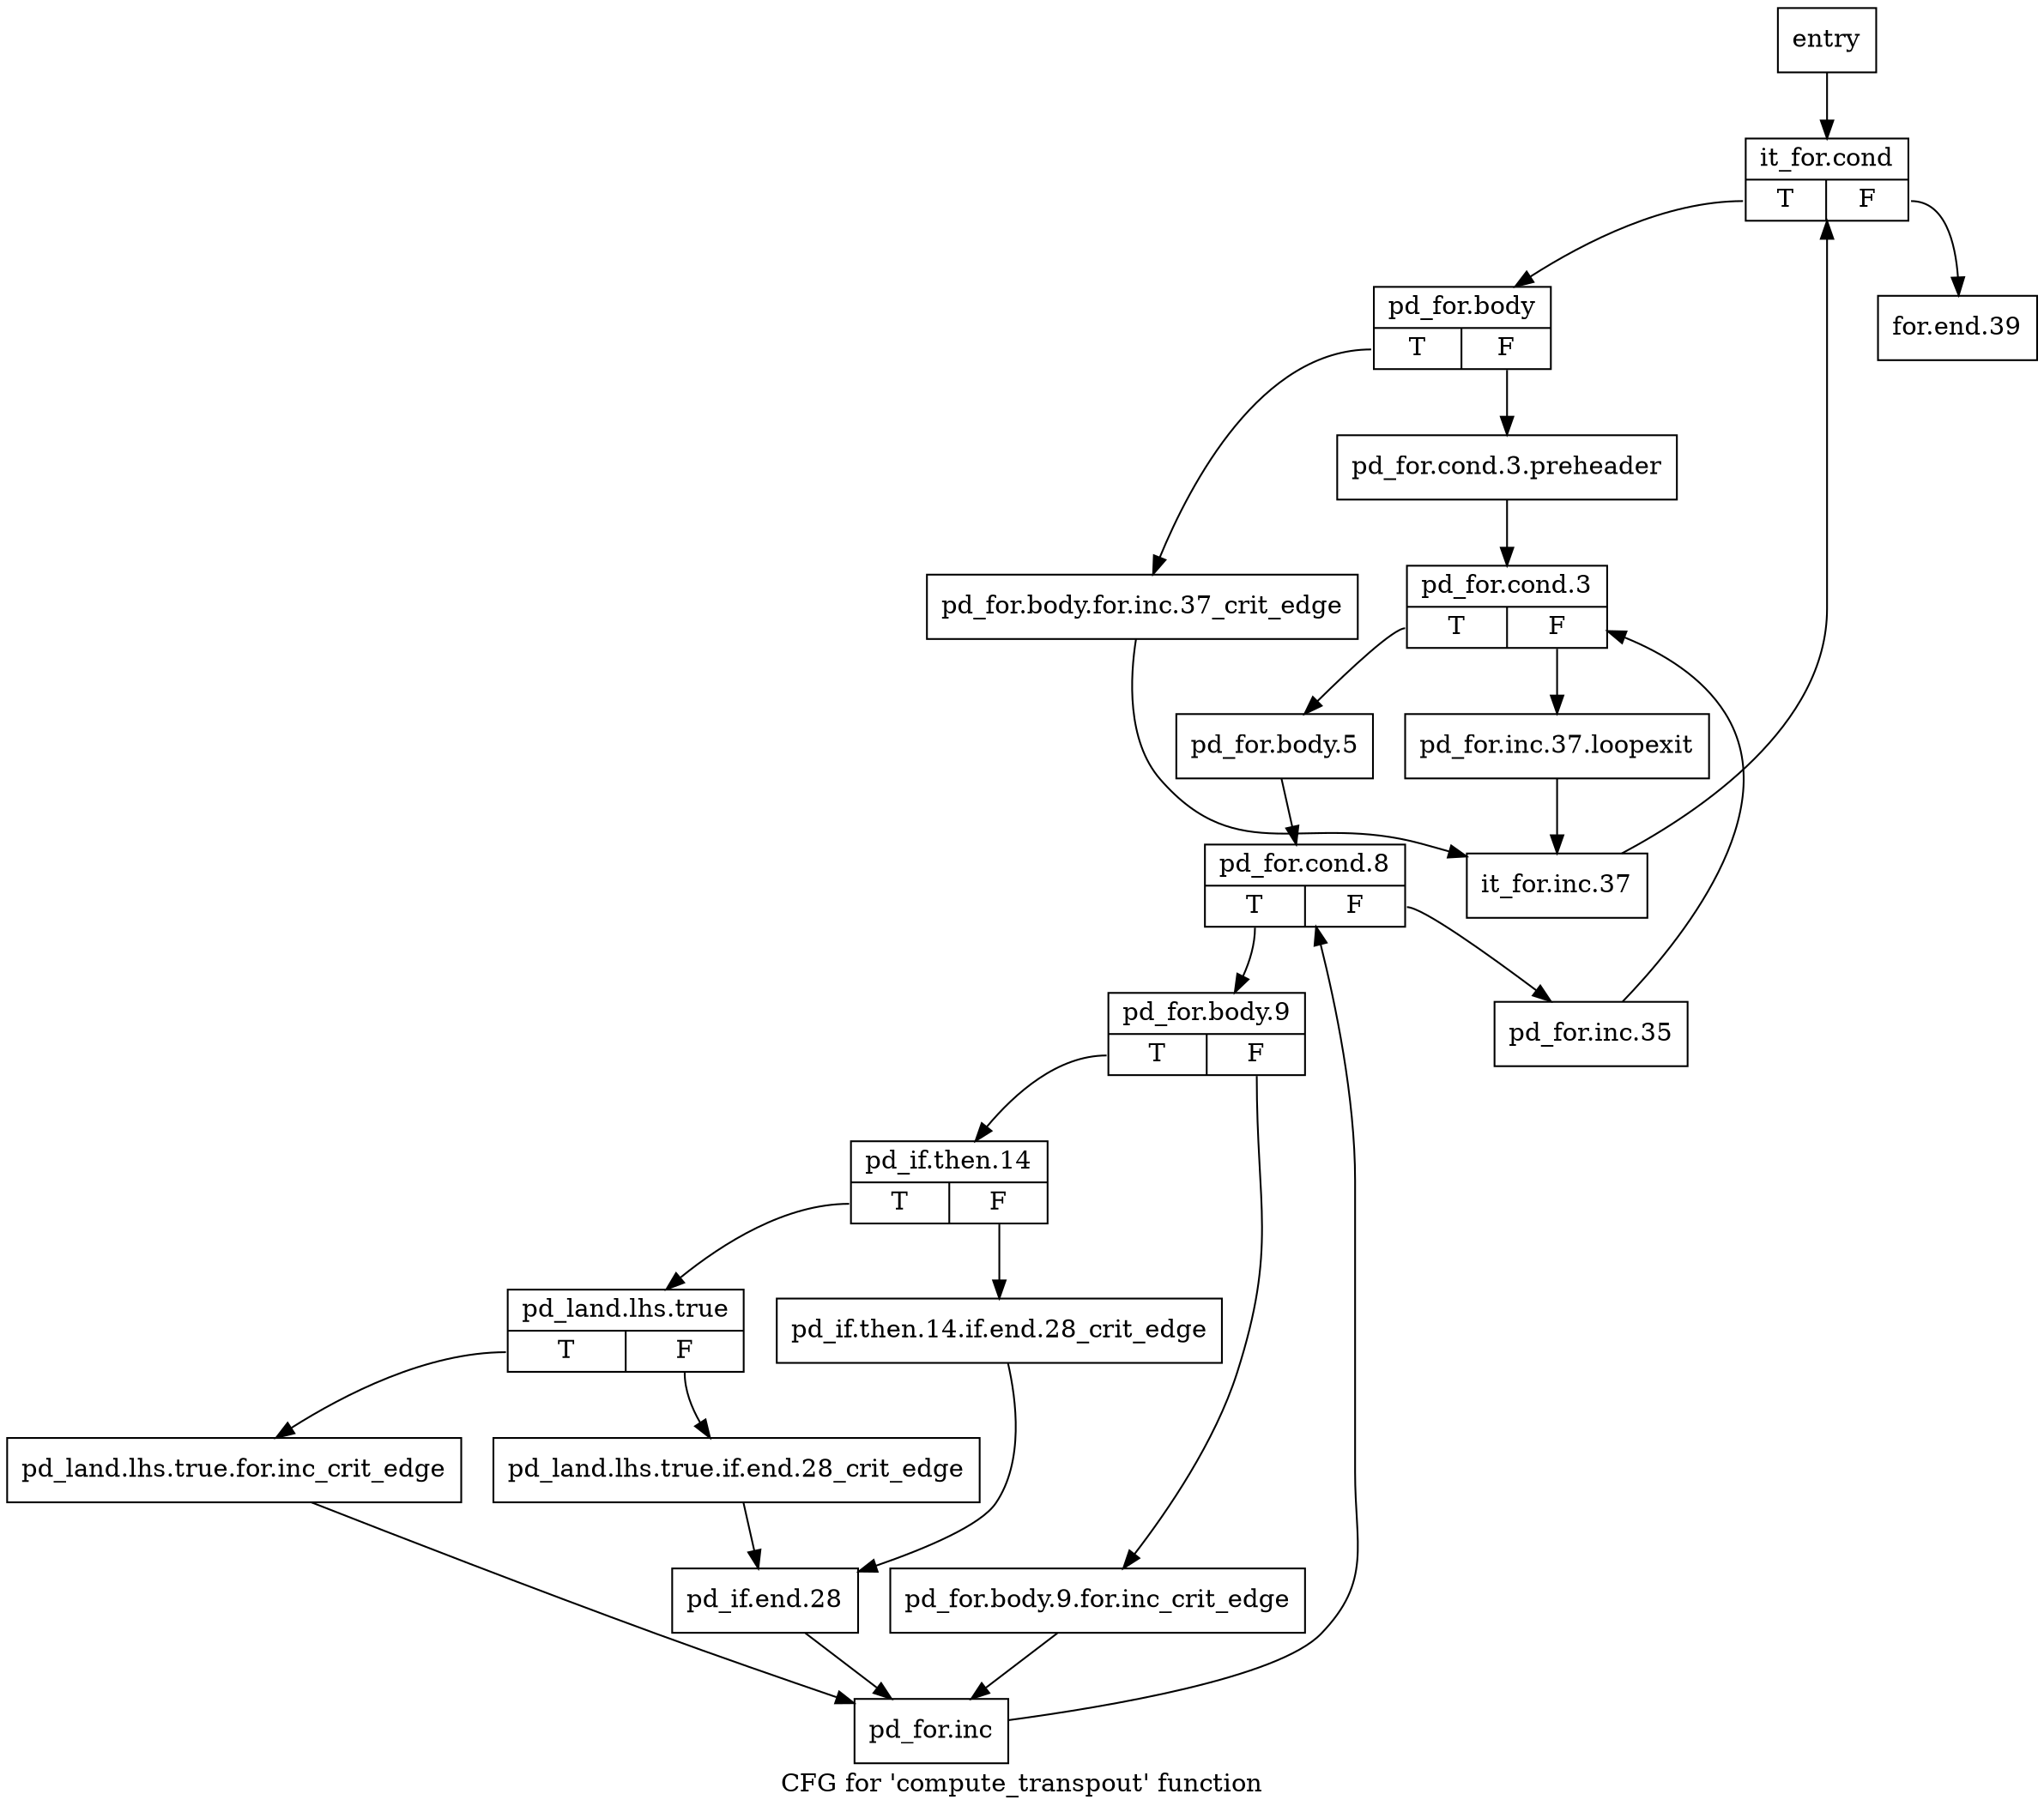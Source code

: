 digraph "CFG for 'compute_transpout' function" {
	label="CFG for 'compute_transpout' function";

	Node0x4e0aa80 [shape=record,label="{entry}"];
	Node0x4e0aa80 -> Node0x4e0aad0;
	Node0x4e0aad0 [shape=record,label="{it_for.cond|{<s0>T|<s1>F}}"];
	Node0x4e0aad0:s0 -> Node0x4e0af80;
	Node0x4e0aad0:s1 -> Node0x4e0b520;
	Node0x4e0af80 [shape=record,label="{pd_for.body|{<s0>T|<s1>F}}"];
	Node0x4e0af80:s0 -> Node0x4e0afd0;
	Node0x4e0af80:s1 -> Node0x4e0b020;
	Node0x4e0afd0 [shape=record,label="{pd_for.body.for.inc.37_crit_edge}"];
	Node0x4e0afd0 -> Node0x4e0b4d0;
	Node0x4e0b020 [shape=record,label="{pd_for.cond.3.preheader}"];
	Node0x4e0b020 -> Node0x4e0b070;
	Node0x4e0b070 [shape=record,label="{pd_for.cond.3|{<s0>T|<s1>F}}"];
	Node0x4e0b070:s0 -> Node0x4e0b0c0;
	Node0x4e0b070:s1 -> Node0x4e0b480;
	Node0x4e0b0c0 [shape=record,label="{pd_for.body.5}"];
	Node0x4e0b0c0 -> Node0x4e0b110;
	Node0x4e0b110 [shape=record,label="{pd_for.cond.8|{<s0>T|<s1>F}}"];
	Node0x4e0b110:s0 -> Node0x4e0b160;
	Node0x4e0b110:s1 -> Node0x4e0b430;
	Node0x4e0b160 [shape=record,label="{pd_for.body.9|{<s0>T|<s1>F}}"];
	Node0x4e0b160:s0 -> Node0x4e0b200;
	Node0x4e0b160:s1 -> Node0x4e0b1b0;
	Node0x4e0b1b0 [shape=record,label="{pd_for.body.9.for.inc_crit_edge}"];
	Node0x4e0b1b0 -> Node0x4e0b3e0;
	Node0x4e0b200 [shape=record,label="{pd_if.then.14|{<s0>T|<s1>F}}"];
	Node0x4e0b200:s0 -> Node0x4e0b2a0;
	Node0x4e0b200:s1 -> Node0x4e0b250;
	Node0x4e0b250 [shape=record,label="{pd_if.then.14.if.end.28_crit_edge}"];
	Node0x4e0b250 -> Node0x4e0b390;
	Node0x4e0b2a0 [shape=record,label="{pd_land.lhs.true|{<s0>T|<s1>F}}"];
	Node0x4e0b2a0:s0 -> Node0x4e0b340;
	Node0x4e0b2a0:s1 -> Node0x4e0b2f0;
	Node0x4e0b2f0 [shape=record,label="{pd_land.lhs.true.if.end.28_crit_edge}"];
	Node0x4e0b2f0 -> Node0x4e0b390;
	Node0x4e0b340 [shape=record,label="{pd_land.lhs.true.for.inc_crit_edge}"];
	Node0x4e0b340 -> Node0x4e0b3e0;
	Node0x4e0b390 [shape=record,label="{pd_if.end.28}"];
	Node0x4e0b390 -> Node0x4e0b3e0;
	Node0x4e0b3e0 [shape=record,label="{pd_for.inc}"];
	Node0x4e0b3e0 -> Node0x4e0b110;
	Node0x4e0b430 [shape=record,label="{pd_for.inc.35}"];
	Node0x4e0b430 -> Node0x4e0b070;
	Node0x4e0b480 [shape=record,label="{pd_for.inc.37.loopexit}"];
	Node0x4e0b480 -> Node0x4e0b4d0;
	Node0x4e0b4d0 [shape=record,label="{it_for.inc.37}"];
	Node0x4e0b4d0 -> Node0x4e0aad0;
	Node0x4e0b520 [shape=record,label="{for.end.39}"];
}
